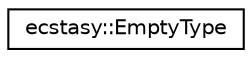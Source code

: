 digraph "Graphical Class Hierarchy"
{
 // LATEX_PDF_SIZE
  edge [fontname="Helvetica",fontsize="10",labelfontname="Helvetica",labelfontsize="10"];
  node [fontname="Helvetica",fontsize="10",shape=record];
  rankdir="LR";
  Node0 [label="ecstasy::EmptyType",height=0.2,width=0.4,color="black", fillcolor="white", style="filled",URL="$structecstasy_1_1_empty_type.html",tooltip="Empty type used with no_unique_address attribute to avoid memory overhead."];
}
